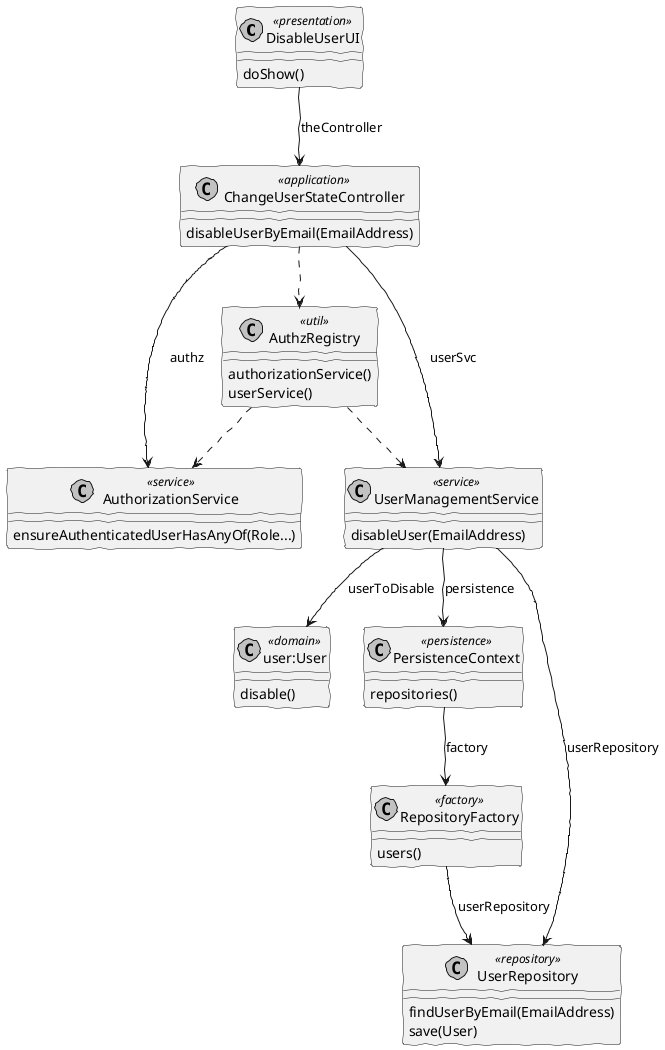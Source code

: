 @startuml
'http://plantuml.com/skinparam.html
skinparam handwritten true
skinparam monochrome true
skinparam packageStyle rect
skinparam defaultFontName FG Virgil
skinparam shadowing false

class DisableUserUI <<presentation>>
class ChangeUserStateController <<application>>
class AuthorizationService <<service>>
class UserManagementService <<service>>
class AuthzRegistry <<util>>
class "user:User" <<domain>>
class PersistenceContext  <<persistence>>
class RepositoryFactory  <<factory>>
class UserRepository <<repository>>

DisableUserUI --> ChangeUserStateController : theController
ChangeUserStateController --> AuthorizationService: authz
ChangeUserStateController --> UserManagementService: userSvc
ChangeUserStateController ..> AuthzRegistry
AuthzRegistry ..> AuthorizationService
AuthzRegistry ..> UserManagementService
UserManagementService --> PersistenceContext: persistence
UserManagementService --> UserRepository: userRepository
UserManagementService --> "user:User" : userToDisable
PersistenceContext --> RepositoryFactory: factory
RepositoryFactory --> UserRepository: userRepository

DisableUserUI : doShow()
ChangeUserStateController : disableUserByEmail(EmailAddress)
AuthorizationService : ensureAuthenticatedUserHasAnyOf(Role...)
UserManagementService : disableUser(EmailAddress)
PersistenceContext : repositories()
RepositoryFactory : users()
"user:User" : disable()
UserRepository : findUserByEmail(EmailAddress)
UserRepository : save(User)
AuthzRegistry : authorizationService()
AuthzRegistry : userService()

@enduml